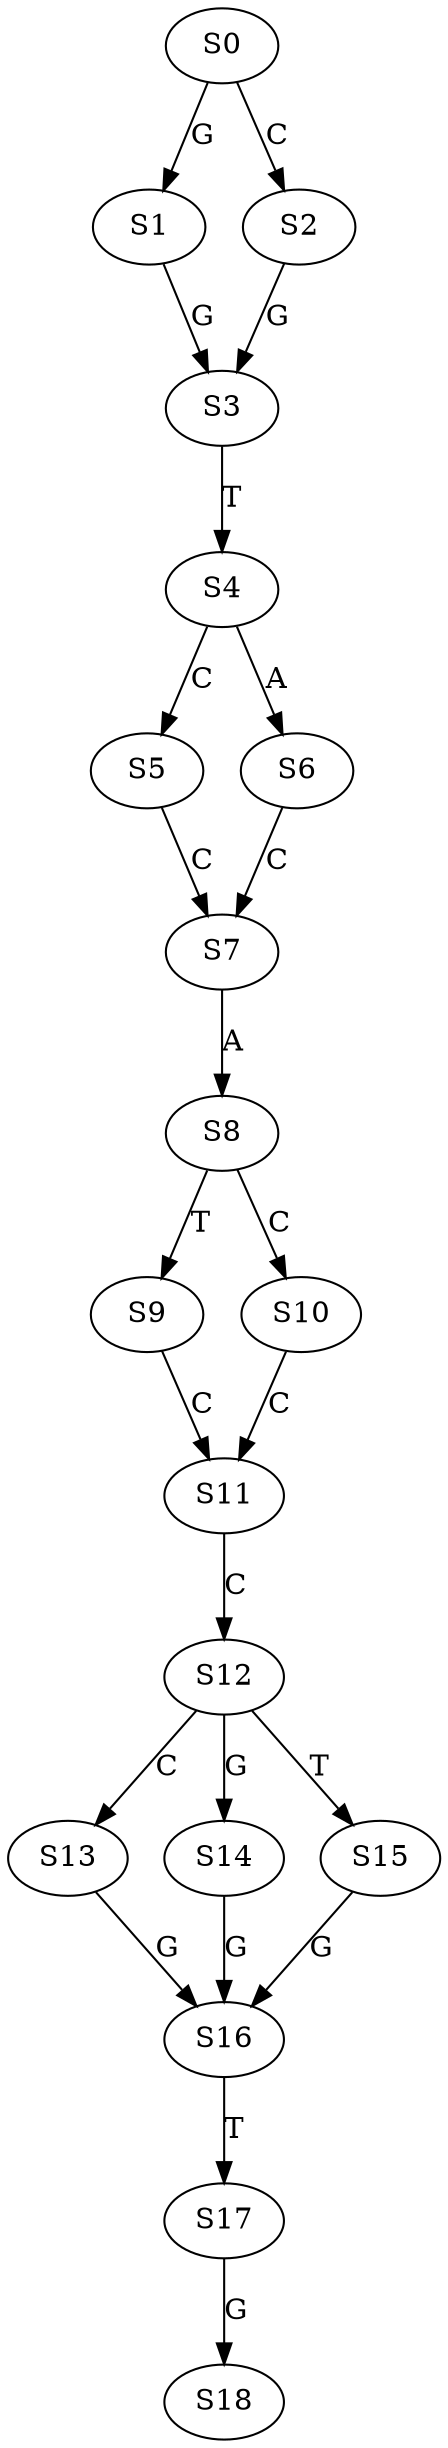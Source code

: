 strict digraph  {
	S0 -> S1 [ label = G ];
	S0 -> S2 [ label = C ];
	S1 -> S3 [ label = G ];
	S2 -> S3 [ label = G ];
	S3 -> S4 [ label = T ];
	S4 -> S5 [ label = C ];
	S4 -> S6 [ label = A ];
	S5 -> S7 [ label = C ];
	S6 -> S7 [ label = C ];
	S7 -> S8 [ label = A ];
	S8 -> S9 [ label = T ];
	S8 -> S10 [ label = C ];
	S9 -> S11 [ label = C ];
	S10 -> S11 [ label = C ];
	S11 -> S12 [ label = C ];
	S12 -> S13 [ label = C ];
	S12 -> S14 [ label = G ];
	S12 -> S15 [ label = T ];
	S13 -> S16 [ label = G ];
	S14 -> S16 [ label = G ];
	S15 -> S16 [ label = G ];
	S16 -> S17 [ label = T ];
	S17 -> S18 [ label = G ];
}
